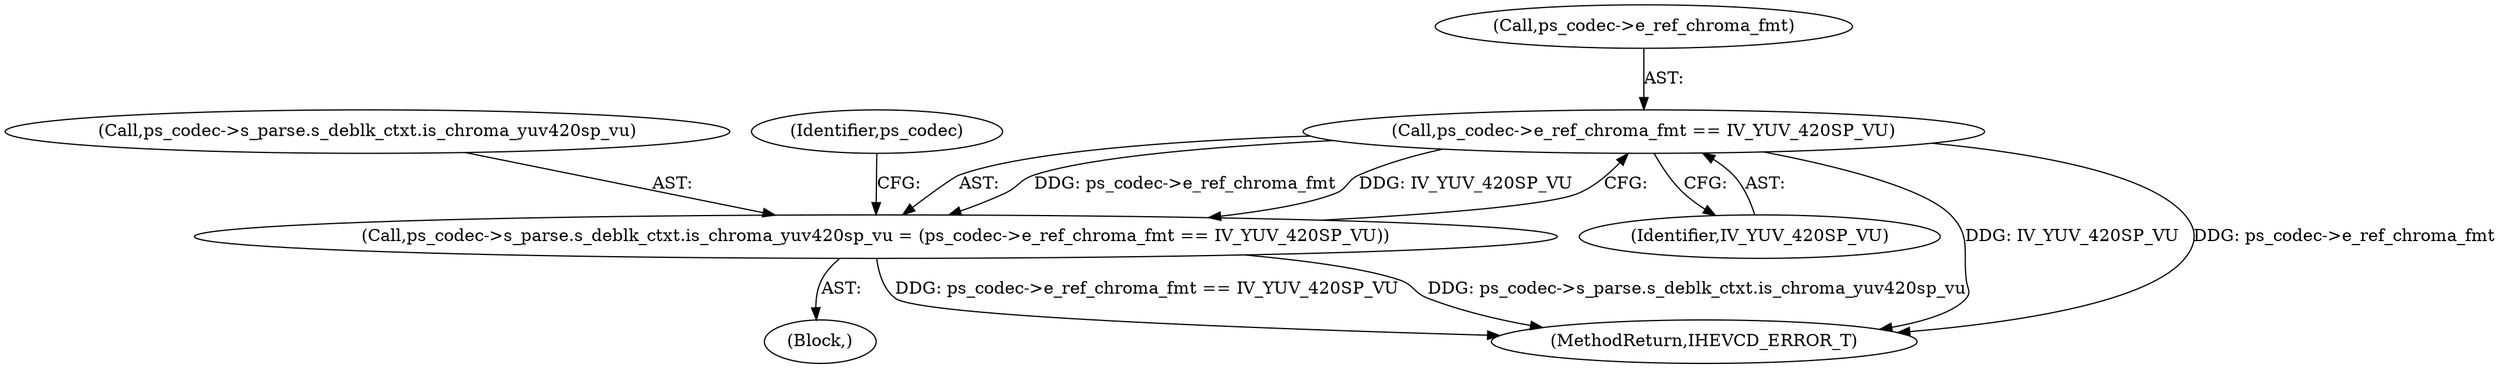 digraph "0_Android_2b9fb0c2074d370a254b35e2489de2d94943578d@pointer" {
"1004770" [label="(Call,ps_codec->e_ref_chroma_fmt == IV_YUV_420SP_VU)"];
"1004762" [label="(Call,ps_codec->s_parse.s_deblk_ctxt.is_chroma_yuv420sp_vu = (ps_codec->e_ref_chroma_fmt == IV_YUV_420SP_VU))"];
"1004774" [label="(Identifier,IV_YUV_420SP_VU)"];
"1004553" [label="(Block,)"];
"1004771" [label="(Call,ps_codec->e_ref_chroma_fmt)"];
"1004770" [label="(Call,ps_codec->e_ref_chroma_fmt == IV_YUV_420SP_VU)"];
"1004845" [label="(MethodReturn,IHEVCD_ERROR_T)"];
"1004762" [label="(Call,ps_codec->s_parse.s_deblk_ctxt.is_chroma_yuv420sp_vu = (ps_codec->e_ref_chroma_fmt == IV_YUV_420SP_VU))"];
"1004763" [label="(Call,ps_codec->s_parse.s_deblk_ctxt.is_chroma_yuv420sp_vu)"];
"1004779" [label="(Identifier,ps_codec)"];
"1004770" -> "1004762"  [label="AST: "];
"1004770" -> "1004774"  [label="CFG: "];
"1004771" -> "1004770"  [label="AST: "];
"1004774" -> "1004770"  [label="AST: "];
"1004762" -> "1004770"  [label="CFG: "];
"1004770" -> "1004845"  [label="DDG: IV_YUV_420SP_VU"];
"1004770" -> "1004845"  [label="DDG: ps_codec->e_ref_chroma_fmt"];
"1004770" -> "1004762"  [label="DDG: ps_codec->e_ref_chroma_fmt"];
"1004770" -> "1004762"  [label="DDG: IV_YUV_420SP_VU"];
"1004762" -> "1004553"  [label="AST: "];
"1004763" -> "1004762"  [label="AST: "];
"1004779" -> "1004762"  [label="CFG: "];
"1004762" -> "1004845"  [label="DDG: ps_codec->e_ref_chroma_fmt == IV_YUV_420SP_VU"];
"1004762" -> "1004845"  [label="DDG: ps_codec->s_parse.s_deblk_ctxt.is_chroma_yuv420sp_vu"];
}
